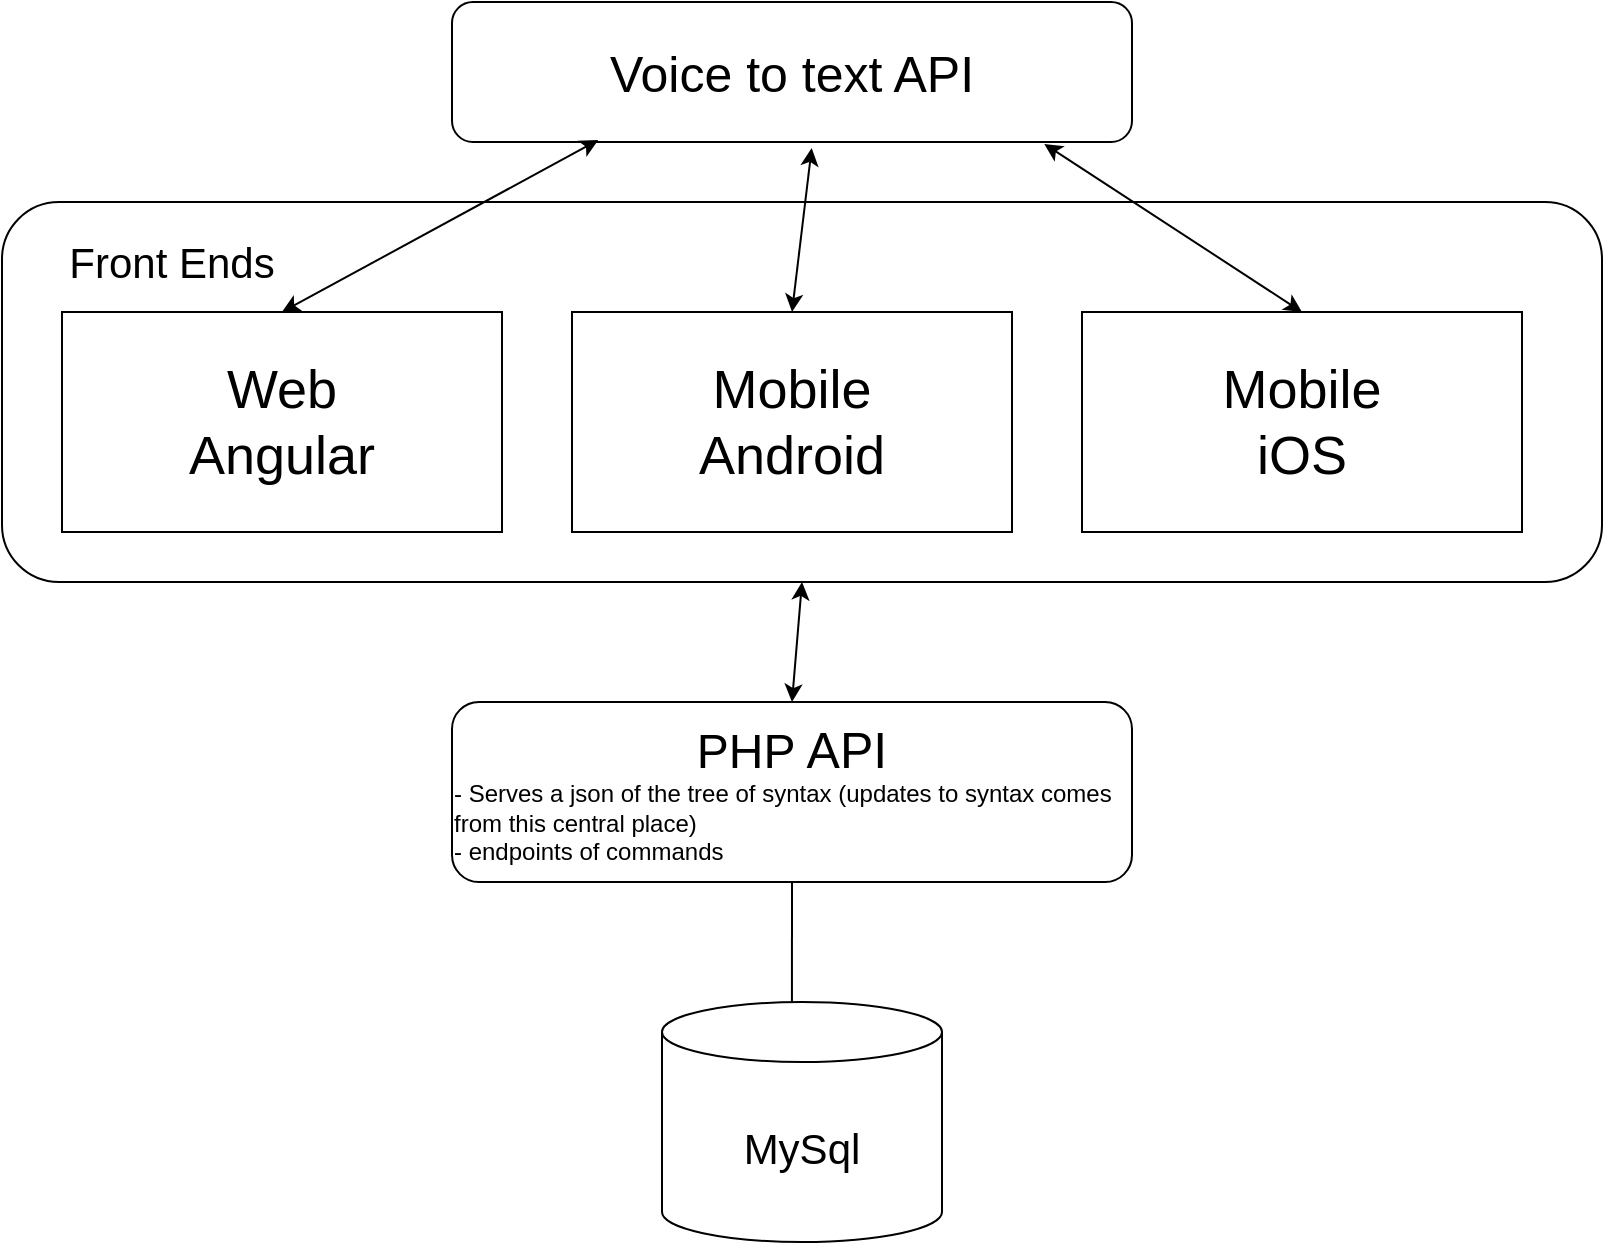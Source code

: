 <mxfile version="20.2.7" type="device"><diagram id="XsweX2iEKQ5HyHR9WgyR" name="Page-1"><mxGraphModel dx="1018" dy="684" grid="1" gridSize="10" guides="1" tooltips="1" connect="1" arrows="1" fold="1" page="1" pageScale="1" pageWidth="850" pageHeight="1100" math="0" shadow="0"><root><mxCell id="0"/><mxCell id="1" parent="0"/><mxCell id="QaQyL-9yBJzhu08bUbxH-1" value="" style="rounded=1;whiteSpace=wrap;html=1;" parent="1" vertex="1"><mxGeometry x="25" y="130" width="800" height="190" as="geometry"/></mxCell><mxCell id="QaQyL-9yBJzhu08bUbxH-2" value="&lt;div style=&quot;font-size: 21px;&quot;&gt;Front Ends&lt;/div&gt;" style="text;html=1;strokeColor=none;fillColor=none;align=center;verticalAlign=middle;whiteSpace=wrap;rounded=0;" parent="1" vertex="1"><mxGeometry x="50" y="140" width="120" height="40" as="geometry"/></mxCell><mxCell id="QaQyL-9yBJzhu08bUbxH-3" value="&lt;div&gt;Web&lt;/div&gt;&lt;div&gt;Angular&lt;br&gt;&lt;/div&gt;" style="rounded=0;whiteSpace=wrap;html=1;fontSize=27;" parent="1" vertex="1"><mxGeometry x="55" y="185" width="220" height="110" as="geometry"/></mxCell><mxCell id="QaQyL-9yBJzhu08bUbxH-4" value="&lt;div&gt;Mobile&lt;/div&gt;&lt;div&gt;Android&lt;br&gt;&lt;/div&gt;" style="rounded=0;whiteSpace=wrap;html=1;fontSize=27;" parent="1" vertex="1"><mxGeometry x="310" y="185" width="220" height="110" as="geometry"/></mxCell><mxCell id="QaQyL-9yBJzhu08bUbxH-5" value="&lt;div&gt;Mobile&lt;/div&gt;&lt;div&gt;iOS&lt;br&gt;&lt;/div&gt;" style="rounded=0;whiteSpace=wrap;html=1;fontSize=27;" parent="1" vertex="1"><mxGeometry x="565" y="185" width="220" height="110" as="geometry"/></mxCell><mxCell id="QaQyL-9yBJzhu08bUbxH-6" value="&lt;font style=&quot;font-size: 25px;&quot;&gt;Voice to text API&lt;/font&gt;" style="rounded=1;whiteSpace=wrap;html=1;" parent="1" vertex="1"><mxGeometry x="250" y="30" width="340" height="70" as="geometry"/></mxCell><mxCell id="QaQyL-9yBJzhu08bUbxH-16" style="edgeStyle=orthogonalEdgeStyle;rounded=0;orthogonalLoop=1;jettySize=auto;html=1;exitX=0.5;exitY=1;exitDx=0;exitDy=0;entryX=0.464;entryY=0.167;entryDx=0;entryDy=0;entryPerimeter=0;fontSize=21;" parent="1" source="QaQyL-9yBJzhu08bUbxH-7" target="QaQyL-9yBJzhu08bUbxH-14" edge="1"><mxGeometry relative="1" as="geometry"/></mxCell><mxCell id="QaQyL-9yBJzhu08bUbxH-7" value="&lt;div&gt;&lt;font style=&quot;font-size: 24px;&quot;&gt;PHP&lt;/font&gt;&lt;font style=&quot;font-size: 25px;&quot;&gt; API&lt;br&gt;&lt;/font&gt;&lt;/div&gt;&lt;div align=&quot;left&quot;&gt;- Serves a json of the tree of syntax (updates to syntax comes from this central place)&lt;br&gt;&lt;/div&gt;&lt;div align=&quot;left&quot;&gt;- endpoints of commands&lt;br&gt;&lt;/div&gt;" style="rounded=1;whiteSpace=wrap;html=1;" parent="1" vertex="1"><mxGeometry x="250" y="380" width="340" height="90" as="geometry"/></mxCell><mxCell id="QaQyL-9yBJzhu08bUbxH-9" value="" style="endArrow=classic;startArrow=classic;html=1;rounded=0;fontSize=21;entryX=0.215;entryY=0.986;entryDx=0;entryDy=0;entryPerimeter=0;exitX=0.5;exitY=0;exitDx=0;exitDy=0;" parent="1" source="QaQyL-9yBJzhu08bUbxH-3" target="QaQyL-9yBJzhu08bUbxH-6" edge="1"><mxGeometry width="50" height="50" relative="1" as="geometry"><mxPoint x="400" y="380" as="sourcePoint"/><mxPoint x="450" y="330" as="targetPoint"/></mxGeometry></mxCell><mxCell id="QaQyL-9yBJzhu08bUbxH-11" value="" style="endArrow=classic;startArrow=classic;html=1;rounded=0;fontSize=21;entryX=0.871;entryY=1.014;entryDx=0;entryDy=0;entryPerimeter=0;exitX=0.5;exitY=0;exitDx=0;exitDy=0;" parent="1" source="QaQyL-9yBJzhu08bUbxH-5" target="QaQyL-9yBJzhu08bUbxH-6" edge="1"><mxGeometry width="50" height="50" relative="1" as="geometry"><mxPoint x="410" y="380" as="sourcePoint"/><mxPoint x="460" y="330" as="targetPoint"/></mxGeometry></mxCell><mxCell id="QaQyL-9yBJzhu08bUbxH-12" value="" style="endArrow=classic;startArrow=classic;html=1;rounded=0;fontSize=21;entryX=0.529;entryY=1.043;entryDx=0;entryDy=0;entryPerimeter=0;exitX=0.5;exitY=0;exitDx=0;exitDy=0;" parent="1" source="QaQyL-9yBJzhu08bUbxH-4" target="QaQyL-9yBJzhu08bUbxH-6" edge="1"><mxGeometry width="50" height="50" relative="1" as="geometry"><mxPoint x="410" y="380" as="sourcePoint"/><mxPoint x="460" y="330" as="targetPoint"/></mxGeometry></mxCell><mxCell id="QaQyL-9yBJzhu08bUbxH-14" value="&lt;div&gt;MySql&lt;/div&gt;" style="shape=cylinder3;whiteSpace=wrap;html=1;boundedLbl=1;backgroundOutline=1;size=15;fontSize=21;" parent="1" vertex="1"><mxGeometry x="355" y="530" width="140" height="120" as="geometry"/></mxCell><mxCell id="QaQyL-9yBJzhu08bUbxH-15" value="" style="endArrow=classic;startArrow=classic;html=1;rounded=0;fontSize=21;entryX=0.5;entryY=1;entryDx=0;entryDy=0;exitX=0.5;exitY=0;exitDx=0;exitDy=0;" parent="1" source="QaQyL-9yBJzhu08bUbxH-7" target="QaQyL-9yBJzhu08bUbxH-1" edge="1"><mxGeometry width="50" height="50" relative="1" as="geometry"><mxPoint x="400" y="380" as="sourcePoint"/><mxPoint x="450" y="330" as="targetPoint"/></mxGeometry></mxCell></root></mxGraphModel></diagram></mxfile>